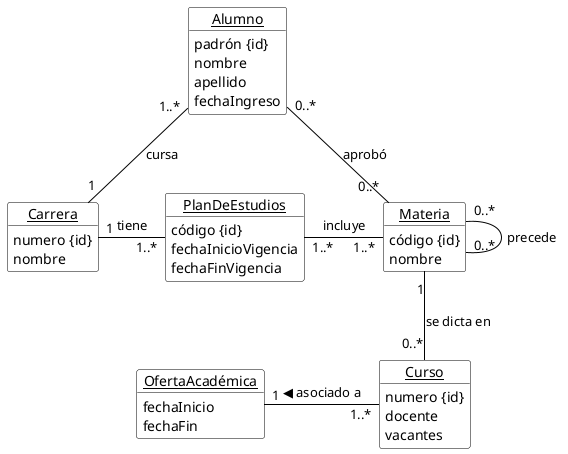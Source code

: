 @startuml
skinparam monochrome true
skinparam style strictuml
skinparam {
    roundcorner 5
    objectBackgroundColor White
    objectBorderColor black
    ArrowColor black
}
hide circle

object Alumno {
  padrón {id}
  nombre
  apellido
  fechaIngreso
}
object Carrera {
  numero {id}
  nombre
}
object PlanDeEstudios {
  código {id}
  fechaInicioVigencia
  fechaFinVigencia
}
object Materia {
  código {id}
  nombre
}
object Curso {
  numero {id}
  docente
  vacantes
}
object OfertaAcadémica {
  fechaInicio
  fechaFin
}

Alumno "1..*"--"1" Carrera : cursa

Carrera "1" -right-"1..*" PlanDeEstudios : tiene

PlanDeEstudios "1..*"-right-"1..*" Materia : incluye

Materia "0..*"--"0..*" Materia : precede

Materia "1"--"0..*" Curso : se dicta en

Curso "1..*"-left-"1" OfertaAcadémica : ◀ asociado a

Alumno "0..*"--"0..*" Materia : aprobó

@enduml
